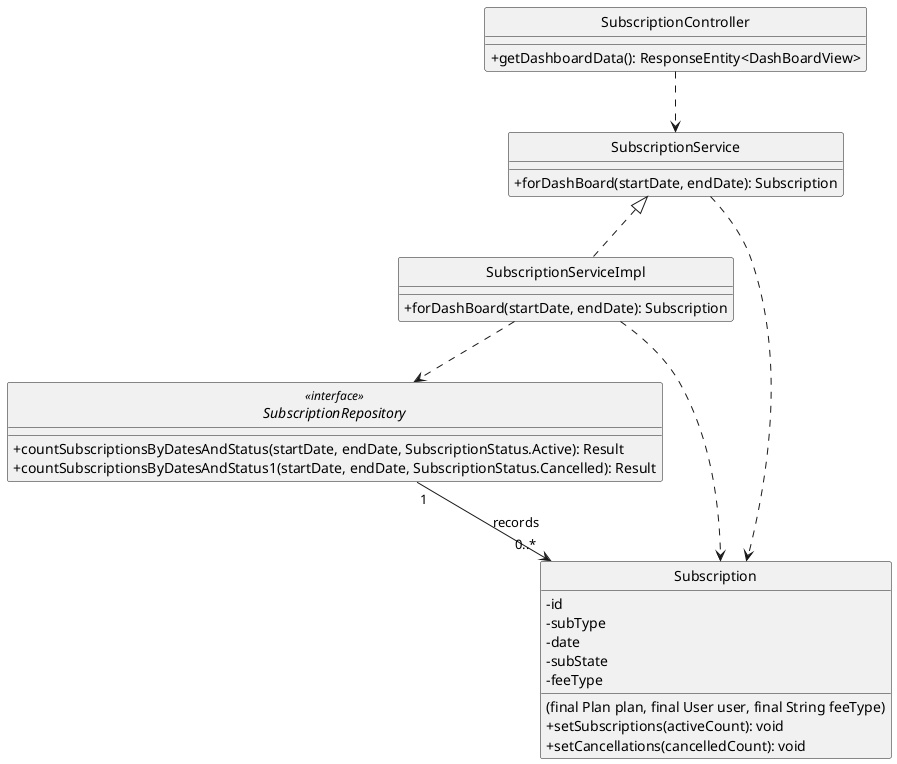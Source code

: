 @startuml
'https://plantuml.com/class-diagram

hide circle
skinparam classAttributeIconSize 0

class SubscriptionController {
 +getDashboardData(): ResponseEntity<DashBoardView>
}

class SubscriptionService {
 +forDashBoard(startDate, endDate): Subscription
}
class SubscriptionServiceImpl{
 +forDashBoard(startDate, endDate): Subscription
}


interface SubscriptionRepository <<interface>> {
 +countSubscriptionsByDatesAndStatus(startDate, endDate, SubscriptionStatus.Active): Result
 +countSubscriptionsByDatesAndStatus1(startDate, endDate, SubscriptionStatus.Cancelled): Result
}

class Subscription {
    -id
    -subType
    -date
    -subState
    -feeType
    (final Plan plan, final User user, final String feeType)
     +setSubscriptions(activeCount): void
     +setCancellations(cancelledCount): void
}

SubscriptionRepository "1" --> "0..*" Subscription:  records
SubscriptionController ..> SubscriptionService
SubscriptionServiceImpl ..> SubscriptionRepository
SubscriptionServiceImpl ..> Subscription
SubscriptionService ..> Subscription
SubscriptionServiceImpl .up.|> SubscriptionService


@enduml